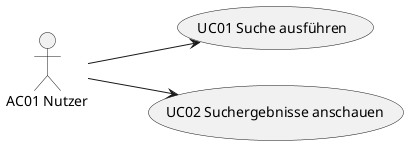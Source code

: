 @startuml
left to right direction

actor :AC01 Nutzer: as AC01

(UC01 Suche ausführen) as (UC01)
(UC02 Suchergebnisse anschauen) as (UC02)

AC01 --> (UC01)
AC01 --> (UC02)

@enduml